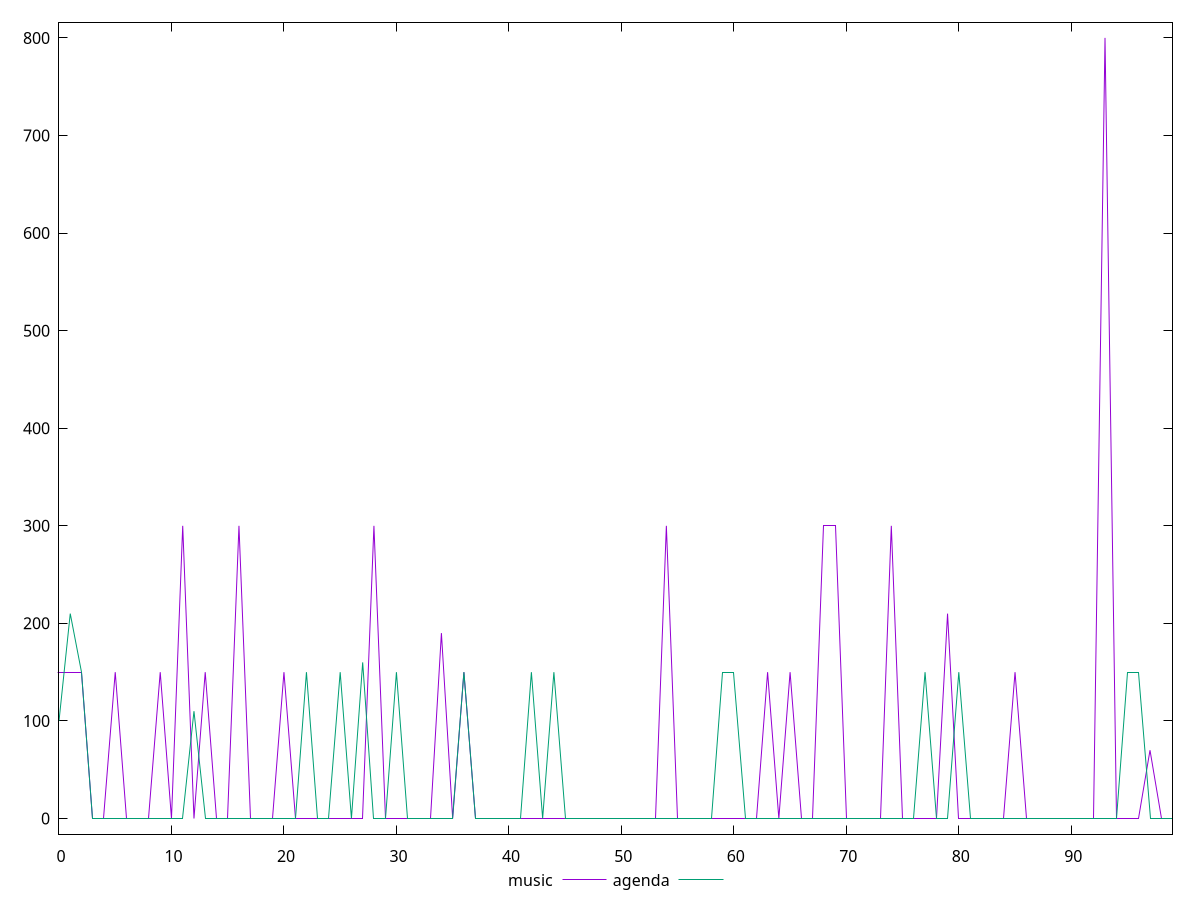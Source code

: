 reset

$music <<EOF
0 150
1 150
2 150
3 0
4 0
5 150
6 0
7 0
8 0
9 150
10 0
11 300
12 0
13 150
14 0
15 0
16 300
17 0
18 0
19 0
20 150
21 0
22 0
23 0
24 0
25 0
26 0
27 0
28 300
29 0
30 0
31 0
32 0
33 0
34 190
35 0
36 150
37 0
38 0
39 0
40 0
41 0
42 0
43 0
44 0
45 0
46 0
47 0
48 0
49 0
50 0
51 0
52 0
53 0
54 300
55 0
56 0
57 0
58 0
59 0
60 0
61 0
62 0
63 150
64 0
65 150
66 0
67 0
68 300
69 300
70 0
71 0
72 0
73 0
74 300
75 0
76 0
77 0
78 0
79 210
80 0
81 0
82 0
83 0
84 0
85 150
86 0
87 0
88 0
89 0
90 0
91 0
92 0
93 800
94 0
95 0
96 0
97 70
98 0
99 0
EOF

$agenda <<EOF
0 100
1 210
2 150
3 0
4 0
5 0
6 0
7 0
8 0
9 0
10 0
11 0
12 110
13 0
14 0
15 0
16 0
17 0
18 0
19 0
20 0
21 0
22 150
23 0
24 0
25 150
26 0
27 160
28 0
29 0
30 150
31 0
32 0
33 0
34 0
35 0
36 150
37 0
38 0
39 0
40 0
41 0
42 150
43 0
44 150
45 0
46 0
47 0
48 0
49 0
50 0
51 0
52 0
53 0
54 0
55 0
56 0
57 0
58 0
59 150
60 150
61 0
62 0
63 0
64 0
65 0
66 0
67 0
68 0
69 0
70 0
71 0
72 0
73 0
74 0
75 0
76 0
77 150
78 0
79 0
80 150
81 0
82 0
83 0
84 0
85 0
86 0
87 0
88 0
89 0
90 0
91 0
92 0
93 0
94 0
95 150
96 150
97 0
98 0
99 0
EOF

set key outside below
set xrange [0:99]
set yrange [-16:816]
set trange [-16:816]
set terminal svg size 640, 520 enhanced background rgb 'white'
set output "reports/report_00027_2021-02-24T12-40-31.850Z/unminified-javascript/comparison/line/0_vs_1.svg"

plot $music title "music" with line, \
     $agenda title "agenda" with line

reset
